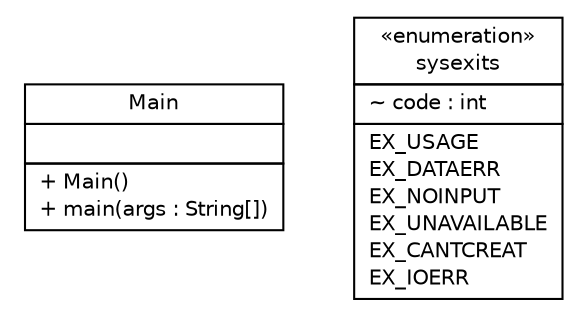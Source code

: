 #!/usr/local/bin/dot
#
# Class diagram 
# Generated by UMLGraph version R5_6-24-gf6e263 (http://www.umlgraph.org/)
#

digraph G {
	edge [fontname="Helvetica",fontsize=10,labelfontname="Helvetica",labelfontsize=10];
	node [fontname="Helvetica",fontsize=10,shape=plaintext];
	nodesep=0.25;
	ranksep=0.5;
	// nl.b3p.brmo.commandline.Main
	c0 [label=<<table title="nl.b3p.brmo.commandline.Main" border="0" cellborder="1" cellspacing="0" cellpadding="2" port="p" href="./Main.html">
		<tr><td><table border="0" cellspacing="0" cellpadding="1">
<tr><td align="center" balign="center"> Main </td></tr>
		</table></td></tr>
		<tr><td><table border="0" cellspacing="0" cellpadding="1">
<tr><td align="left" balign="left">  </td></tr>
		</table></td></tr>
		<tr><td><table border="0" cellspacing="0" cellpadding="1">
<tr><td align="left" balign="left"> + Main() </td></tr>
<tr><td align="left" balign="left"> + main(args : String[]) </td></tr>
		</table></td></tr>
		</table>>, URL="./Main.html", fontname="Helvetica", fontcolor="black", fontsize=10.0];
	// nl.b3p.brmo.commandline.Main.sysexits
	c1 [label=<<table title="nl.b3p.brmo.commandline.Main.sysexits" border="0" cellborder="1" cellspacing="0" cellpadding="2" port="p" href="./Main.sysexits.html">
		<tr><td><table border="0" cellspacing="0" cellpadding="1">
<tr><td align="center" balign="center"> &#171;enumeration&#187; </td></tr>
<tr><td align="center" balign="center"> sysexits </td></tr>
		</table></td></tr>
		<tr><td><table border="0" cellspacing="0" cellpadding="1">
<tr><td align="left" balign="left"> ~ code : int </td></tr>
		</table></td></tr>
		<tr><td><table border="0" cellspacing="0" cellpadding="1">
<tr><td align="left" balign="left"> EX_USAGE </td></tr>
<tr><td align="left" balign="left"> EX_DATAERR </td></tr>
<tr><td align="left" balign="left"> EX_NOINPUT </td></tr>
<tr><td align="left" balign="left"> EX_UNAVAILABLE </td></tr>
<tr><td align="left" balign="left"> EX_CANTCREAT </td></tr>
<tr><td align="left" balign="left"> EX_IOERR </td></tr>
		</table></td></tr>
		</table>>, URL="./Main.sysexits.html", fontname="Helvetica", fontcolor="black", fontsize=10.0];
}

